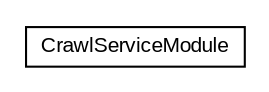 #!/usr/local/bin/dot
#
# Class diagram 
# Generated by UMLGraph version R5_6-24-gf6e263 (http://www.umlgraph.org/)
#

digraph G {
	edge [fontname="arial",fontsize=10,labelfontname="arial",labelfontsize=10];
	node [fontname="arial",fontsize=10,shape=plaintext];
	nodesep=0.25;
	ranksep=0.5;
	rankdir=LR;
	// com.gwtplatform.crawlerservice.server.guice.CrawlServiceModule
	c50189 [label=<<table title="com.gwtplatform.crawlerservice.server.guice.CrawlServiceModule" border="0" cellborder="1" cellspacing="0" cellpadding="2" port="p" href="./CrawlServiceModule.html">
		<tr><td><table border="0" cellspacing="0" cellpadding="1">
<tr><td align="center" balign="center"> CrawlServiceModule </td></tr>
		</table></td></tr>
		</table>>, URL="./CrawlServiceModule.html", fontname="arial", fontcolor="black", fontsize=10.0];
}

